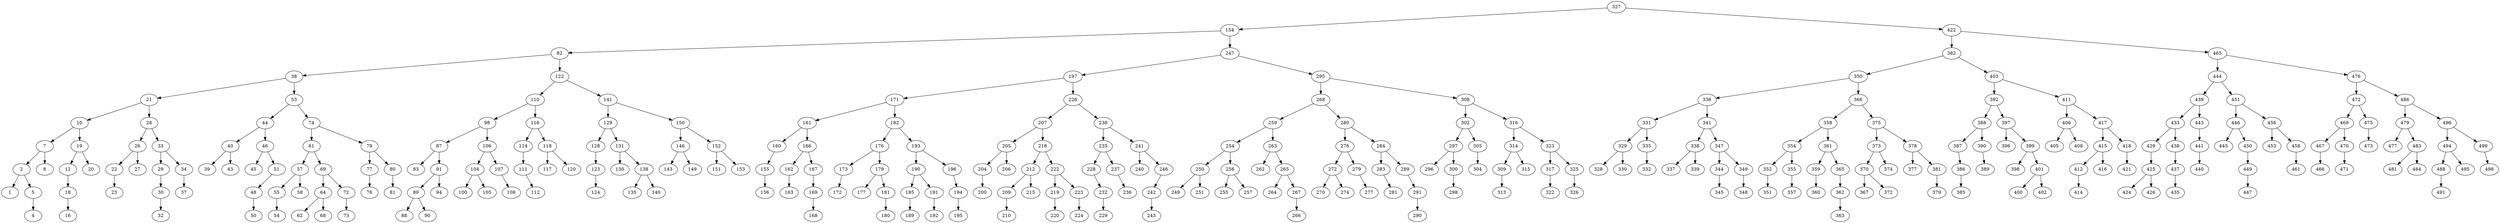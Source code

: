digraph G {
fontsize = 50
0[label = "327"]
14[label = "154"]
0 -> 14
8[label = "82"]
14 -> 8
19[label = "38"]
8 -> 19
45[label = "21"]
19 -> 45
81[label = "10"]
45 -> 81
114[label = "7"]
81 -> 114
40[label = "2"]
114 -> 40
176[label = "1"]
40 -> 176
256[label = "5"]
40 -> 256
292[label = "4"]
256 -> 292
144[label = "8"]
114 -> 144
94[label = "19"]
81 -> 94
96[label = "12"]
94 -> 96
267[label = "18"]
96 -> 267
268[label = "16"]
267 -> 268
175[label = "20"]
94 -> 175
22[label = "28"]
45 -> 22
159[label = "26"]
22 -> 159
242[label = "22"]
159 -> 242
253[label = "23"]
242 -> 253
130[label = "27"]
159 -> 130
79[label = "33"]
22 -> 79
148[label = "29"]
79 -> 148
162[label = "30"]
148 -> 162
295[label = "32"]
162 -> 295
27[label = "34"]
79 -> 27
28[label = "37"]
27 -> 28
10[label = "53"]
19 -> 10
29[label = "44"]
10 -> 29
70[label = "40"]
29 -> 70
238[label = "39"]
70 -> 238
291[label = "43"]
70 -> 291
140[label = "46"]
29 -> 140
25[label = "45"]
140 -> 25
157[label = "51"]
140 -> 157
234[label = "48"]
157 -> 234
300[label = "50"]
234 -> 300
135[label = "74"]
10 -> 135
95[label = "61"]
135 -> 95
64[label = "57"]
95 -> 64
43[label = "55"]
64 -> 43
104[label = "54"]
43 -> 104
78[label = "58"]
64 -> 78
123[label = "69"]
95 -> 123
241[label = "64"]
123 -> 241
294[label = "62"]
241 -> 294
272[label = "68"]
241 -> 272
161[label = "72"]
123 -> 161
225[label = "73"]
161 -> 225
220[label = "79"]
135 -> 220
246[label = "77"]
220 -> 246
279[label = "76"]
246 -> 279
86[label = "80"]
220 -> 86
264[label = "81"]
86 -> 264
61[label = "122"]
8 -> 61
4[label = "110"]
61 -> 4
6[label = "98"]
4 -> 6
102[label = "87"]
6 -> 102
39[label = "83"]
102 -> 39
17[label = "91"]
102 -> 17
197[label = "89"]
17 -> 197
278[label = "88"]
197 -> 278
211[label = "90"]
197 -> 211
165[label = "94"]
17 -> 165
35[label = "106"]
6 -> 35
228[label = "104"]
35 -> 228
113[label = "100"]
228 -> 113
233[label = "105"]
228 -> 233
30[label = "107"]
35 -> 30
60[label = "108"]
30 -> 60
192[label = "116"]
4 -> 192
16[label = "114"]
192 -> 16
178[label = "111"]
16 -> 178
307[label = "112"]
178 -> 307
129[label = "118"]
192 -> 129
186[label = "117"]
129 -> 186
58[label = "120"]
129 -> 58
72[label = "141"]
61 -> 72
106[label = "129"]
72 -> 106
118[label = "128"]
106 -> 118
126[label = "123"]
118 -> 126
204[label = "124"]
126 -> 204
151[label = "131"]
106 -> 151
136[label = "130"]
151 -> 136
108[label = "138"]
151 -> 108
230[label = "135"]
108 -> 230
288[label = "140"]
108 -> 288
57[label = "150"]
72 -> 57
251[label = "146"]
57 -> 251
183[label = "143"]
251 -> 183
36[label = "149"]
251 -> 36
13[label = "152"]
57 -> 13
245[label = "151"]
13 -> 245
235[label = "153"]
13 -> 235
34[label = "247"]
14 -> 34
37[label = "197"]
34 -> 37
90[label = "171"]
37 -> 90
149[label = "161"]
90 -> 149
20[label = "160"]
149 -> 20
33[label = "155"]
20 -> 33
154[label = "156"]
33 -> 154
105[label = "166"]
149 -> 105
283[label = "162"]
105 -> 283
303[label = "163"]
283 -> 303
182[label = "167"]
105 -> 182
276[label = "169"]
182 -> 276
311[label = "168"]
276 -> 311
198[label = "182"]
90 -> 198
259[label = "176"]
198 -> 259
131[label = "173"]
259 -> 131
147[label = "172"]
131 -> 147
208[label = "179"]
259 -> 208
260[label = "177"]
208 -> 260
248[label = "181"]
208 -> 248
261[label = "180"]
248 -> 261
184[label = "193"]
198 -> 184
59[label = "190"]
184 -> 59
122[label = "185"]
59 -> 122
313[label = "189"]
122 -> 313
47[label = "191"]
59 -> 47
250[label = "192"]
47 -> 250
2[label = "196"]
184 -> 2
252[label = "194"]
2 -> 252
258[label = "195"]
252 -> 258
55[label = "226"]
37 -> 55
125[label = "207"]
55 -> 125
44[label = "205"]
125 -> 44
187[label = "204"]
44 -> 187
218[label = "200"]
187 -> 218
142[label = "206"]
44 -> 142
111[label = "218"]
125 -> 111
143[label = "212"]
111 -> 143
306[label = "209"]
143 -> 306
309[label = "210"]
306 -> 309
115[label = "215"]
143 -> 115
290[label = "222"]
111 -> 290
139[label = "219"]
290 -> 139
308[label = "220"]
139 -> 308
75[label = "223"]
290 -> 75
265[label = "224"]
75 -> 265
42[label = "238"]
55 -> 42
172[label = "235"]
42 -> 172
209[label = "228"]
172 -> 209
216[label = "232"]
209 -> 216
301[label = "229"]
216 -> 301
117[label = "237"]
172 -> 117
304[label = "236"]
117 -> 304
194[label = "241"]
42 -> 194
68[label = "240"]
194 -> 68
97[label = "246"]
194 -> 97
196[label = "242"]
97 -> 196
298[label = "243"]
196 -> 298
67[label = "295"]
34 -> 67
69[label = "268"]
67 -> 69
82[label = "259"]
69 -> 82
98[label = "254"]
82 -> 98
199[label = "250"]
98 -> 199
168[label = "249"]
199 -> 168
210[label = "251"]
199 -> 210
107[label = "256"]
98 -> 107
243[label = "255"]
107 -> 243
53[label = "257"]
107 -> 53
93[label = "263"]
82 -> 93
101[label = "262"]
93 -> 101
146[label = "265"]
93 -> 146
305[label = "264"]
146 -> 305
191[label = "267"]
146 -> 191
263[label = "266"]
191 -> 263
88[label = "280"]
69 -> 88
239[label = "276"]
88 -> 239
173[label = "272"]
239 -> 173
254[label = "270"]
173 -> 254
87[label = "274"]
173 -> 87
164[label = "279"]
239 -> 164
240[label = "277"]
164 -> 240
160[label = "284"]
88 -> 160
152[label = "283"]
160 -> 152
237[label = "281"]
152 -> 237
190[label = "289"]
160 -> 190
214[label = "291"]
190 -> 214
310[label = "290"]
214 -> 310
119[label = "308"]
67 -> 119
11[label = "302"]
119 -> 11
71[label = "297"]
11 -> 71
110[label = "296"]
71 -> 110
85[label = "300"]
71 -> 85
189[label = "298"]
85 -> 189
120[label = "305"]
11 -> 120
138[label = "304"]
120 -> 138
80[label = "316"]
119 -> 80
200[label = "314"]
80 -> 200
169[label = "309"]
200 -> 169
212[label = "313"]
169 -> 212
181[label = "315"]
200 -> 181
51[label = "323"]
80 -> 51
121[label = "317"]
51 -> 121
185[label = "322"]
121 -> 185
207[label = "325"]
51 -> 207
299[label = "326"]
207 -> 299
26[label = "422"]
0 -> 26
3[label = "382"]
26 -> 3
38[label = "350"]
3 -> 38
52[label = "336"]
38 -> 52
89[label = "331"]
52 -> 89
76[label = "329"]
89 -> 76
158[label = "328"]
76 -> 158
277[label = "330"]
76 -> 277
46[label = "335"]
89 -> 46
285[label = "332"]
46 -> 285
74[label = "341"]
52 -> 74
221[label = "338"]
74 -> 221
223[label = "337"]
221 -> 223
141[label = "339"]
221 -> 141
12[label = "347"]
74 -> 12
77[label = "344"]
12 -> 77
227[label = "345"]
77 -> 227
274[label = "349"]
12 -> 274
275[label = "348"]
274 -> 275
174[label = "366"]
38 -> 174
54[label = "358"]
174 -> 54
193[label = "354"]
54 -> 193
155[label = "352"]
193 -> 155
296[label = "351"]
155 -> 296
15[label = "355"]
193 -> 15
224[label = "357"]
15 -> 224
66[label = "361"]
54 -> 66
213[label = "359"]
66 -> 213
244[label = "360"]
213 -> 244
31[label = "365"]
66 -> 31
226[label = "362"]
31 -> 226
286[label = "363"]
226 -> 286
73[label = "375"]
174 -> 73
236[label = "373"]
73 -> 236
156[label = "370"]
236 -> 156
201[label = "367"]
156 -> 201
266[label = "372"]
156 -> 266
177[label = "374"]
236 -> 177
116[label = "378"]
73 -> 116
153[label = "377"]
116 -> 153
124[label = "381"]
116 -> 124
127[label = "379"]
124 -> 127
41[label = "403"]
3 -> 41
7[label = "392"]
41 -> 7
62[label = "388"]
7 -> 62
112[label = "387"]
62 -> 112
217[label = "386"]
112 -> 217
219[label = "385"]
217 -> 219
65[label = "390"]
62 -> 65
128[label = "389"]
65 -> 128
145[label = "397"]
7 -> 145
188[label = "396"]
145 -> 188
91[label = "399"]
145 -> 91
302[label = "398"]
91 -> 302
282[label = "401"]
91 -> 282
289[label = "400"]
282 -> 289
297[label = "402"]
282 -> 297
48[label = "411"]
41 -> 48
205[label = "406"]
48 -> 205
231[label = "405"]
205 -> 231
134[label = "408"]
205 -> 134
99[label = "417"]
48 -> 99
247[label = "415"]
99 -> 247
133[label = "412"]
247 -> 133
255[label = "414"]
133 -> 255
215[label = "416"]
247 -> 215
150[label = "418"]
99 -> 150
203[label = "421"]
150 -> 203
56[label = "465"]
26 -> 56
21[label = "444"]
56 -> 21
50[label = "439"]
21 -> 50
249[label = "433"]
50 -> 249
109[label = "429"]
249 -> 109
229[label = "425"]
109 -> 229
284[label = "424"]
229 -> 284
281[label = "426"]
229 -> 281
257[label = "438"]
249 -> 257
271[label = "437"]
257 -> 271
287[label = "435"]
271 -> 287
180[label = "443"]
50 -> 180
206[label = "441"]
180 -> 206
270[label = "440"]
206 -> 270
1[label = "451"]
21 -> 1
195[label = "446"]
1 -> 195
179[label = "445"]
195 -> 179
103[label = "450"]
195 -> 103
232[label = "449"]
103 -> 232
293[label = "447"]
232 -> 293
132[label = "456"]
1 -> 132
9[label = "453"]
132 -> 9
63[label = "458"]
132 -> 63
280[label = "461"]
63 -> 280
137[label = "476"]
56 -> 137
84[label = "472"]
137 -> 84
100[label = "469"]
84 -> 100
202[label = "467"]
100 -> 202
273[label = "466"]
202 -> 273
83[label = "470"]
100 -> 83
312[label = "471"]
83 -> 312
163[label = "475"]
84 -> 163
170[label = "473"]
163 -> 170
18[label = "486"]
137 -> 18
92[label = "479"]
18 -> 92
222[label = "477"]
92 -> 222
24[label = "483"]
92 -> 24
171[label = "481"]
24 -> 171
166[label = "484"]
24 -> 166
32[label = "496"]
18 -> 32
5[label = "494"]
32 -> 5
23[label = "488"]
5 -> 23
167[label = "491"]
23 -> 167
49[label = "495"]
5 -> 49
262[label = "499"]
32 -> 262
269[label = "498"]
262 -> 269
}